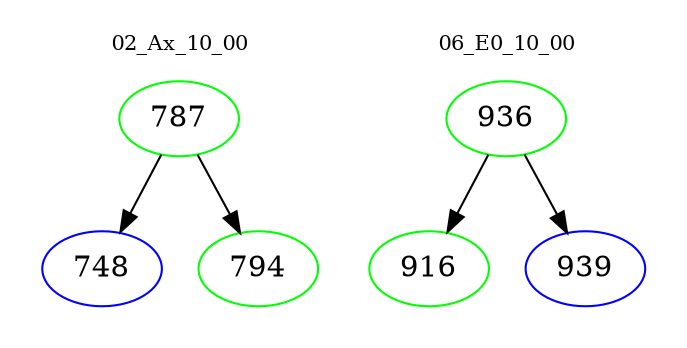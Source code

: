digraph{
subgraph cluster_0 {
color = white
label = "02_Ax_10_00";
fontsize=10;
T0_787 [label="787", color="green"]
T0_787 -> T0_748 [color="black"]
T0_748 [label="748", color="blue"]
T0_787 -> T0_794 [color="black"]
T0_794 [label="794", color="green"]
}
subgraph cluster_1 {
color = white
label = "06_E0_10_00";
fontsize=10;
T1_936 [label="936", color="green"]
T1_936 -> T1_916 [color="black"]
T1_916 [label="916", color="green"]
T1_936 -> T1_939 [color="black"]
T1_939 [label="939", color="blue"]
}
}
